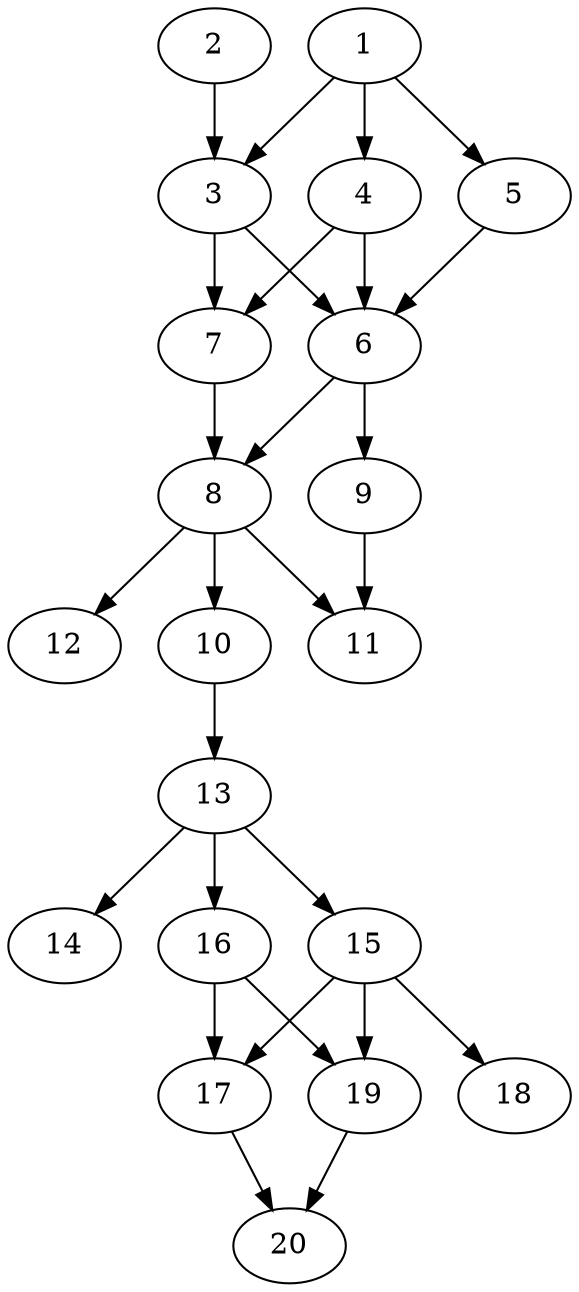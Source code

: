 // DAG automatically generated by daggen at Sat Jul 27 15:36:23 2019
// ./daggen --dot -n 20 --ccr 0.3 --fat 0.4 --regular 0.5 --density 0.7 --mindata 5242880 --maxdata 52428800 
digraph G {
  1 [size="80172373", alpha="0.04", expect_size="24051712"] 
  1 -> 3 [size ="24051712"]
  1 -> 4 [size ="24051712"]
  1 -> 5 [size ="24051712"]
  2 [size="136352427", alpha="0.16", expect_size="40905728"] 
  2 -> 3 [size ="40905728"]
  3 [size="67529387", alpha="0.07", expect_size="20258816"] 
  3 -> 6 [size ="20258816"]
  3 -> 7 [size ="20258816"]
  4 [size="118879573", alpha="0.09", expect_size="35663872"] 
  4 -> 6 [size ="35663872"]
  4 -> 7 [size ="35663872"]
  5 [size="91566080", alpha="0.13", expect_size="27469824"] 
  5 -> 6 [size ="27469824"]
  6 [size="155289600", alpha="0.16", expect_size="46586880"] 
  6 -> 8 [size ="46586880"]
  6 -> 9 [size ="46586880"]
  7 [size="146370560", alpha="0.08", expect_size="43911168"] 
  7 -> 8 [size ="43911168"]
  8 [size="71441067", alpha="0.00", expect_size="21432320"] 
  8 -> 10 [size ="21432320"]
  8 -> 11 [size ="21432320"]
  8 -> 12 [size ="21432320"]
  9 [size="114944000", alpha="0.13", expect_size="34483200"] 
  9 -> 11 [size ="34483200"]
  10 [size="126453760", alpha="0.06", expect_size="37936128"] 
  10 -> 13 [size ="37936128"]
  11 [size="25552213", alpha="0.01", expect_size="7665664"] 
  12 [size="55237973", alpha="0.12", expect_size="16571392"] 
  13 [size="23241387", alpha="0.17", expect_size="6972416"] 
  13 -> 14 [size ="6972416"]
  13 -> 15 [size ="6972416"]
  13 -> 16 [size ="6972416"]
  14 [size="74588160", alpha="0.10", expect_size="22376448"] 
  15 [size="146503680", alpha="0.10", expect_size="43951104"] 
  15 -> 17 [size ="43951104"]
  15 -> 18 [size ="43951104"]
  15 -> 19 [size ="43951104"]
  16 [size="88497493", alpha="0.19", expect_size="26549248"] 
  16 -> 17 [size ="26549248"]
  16 -> 19 [size ="26549248"]
  17 [size="55702187", alpha="0.05", expect_size="16710656"] 
  17 -> 20 [size ="16710656"]
  18 [size="120156160", alpha="0.20", expect_size="36046848"] 
  19 [size="122620587", alpha="0.05", expect_size="36786176"] 
  19 -> 20 [size ="36786176"]
  20 [size="64071680", alpha="0.05", expect_size="19221504"] 
}

